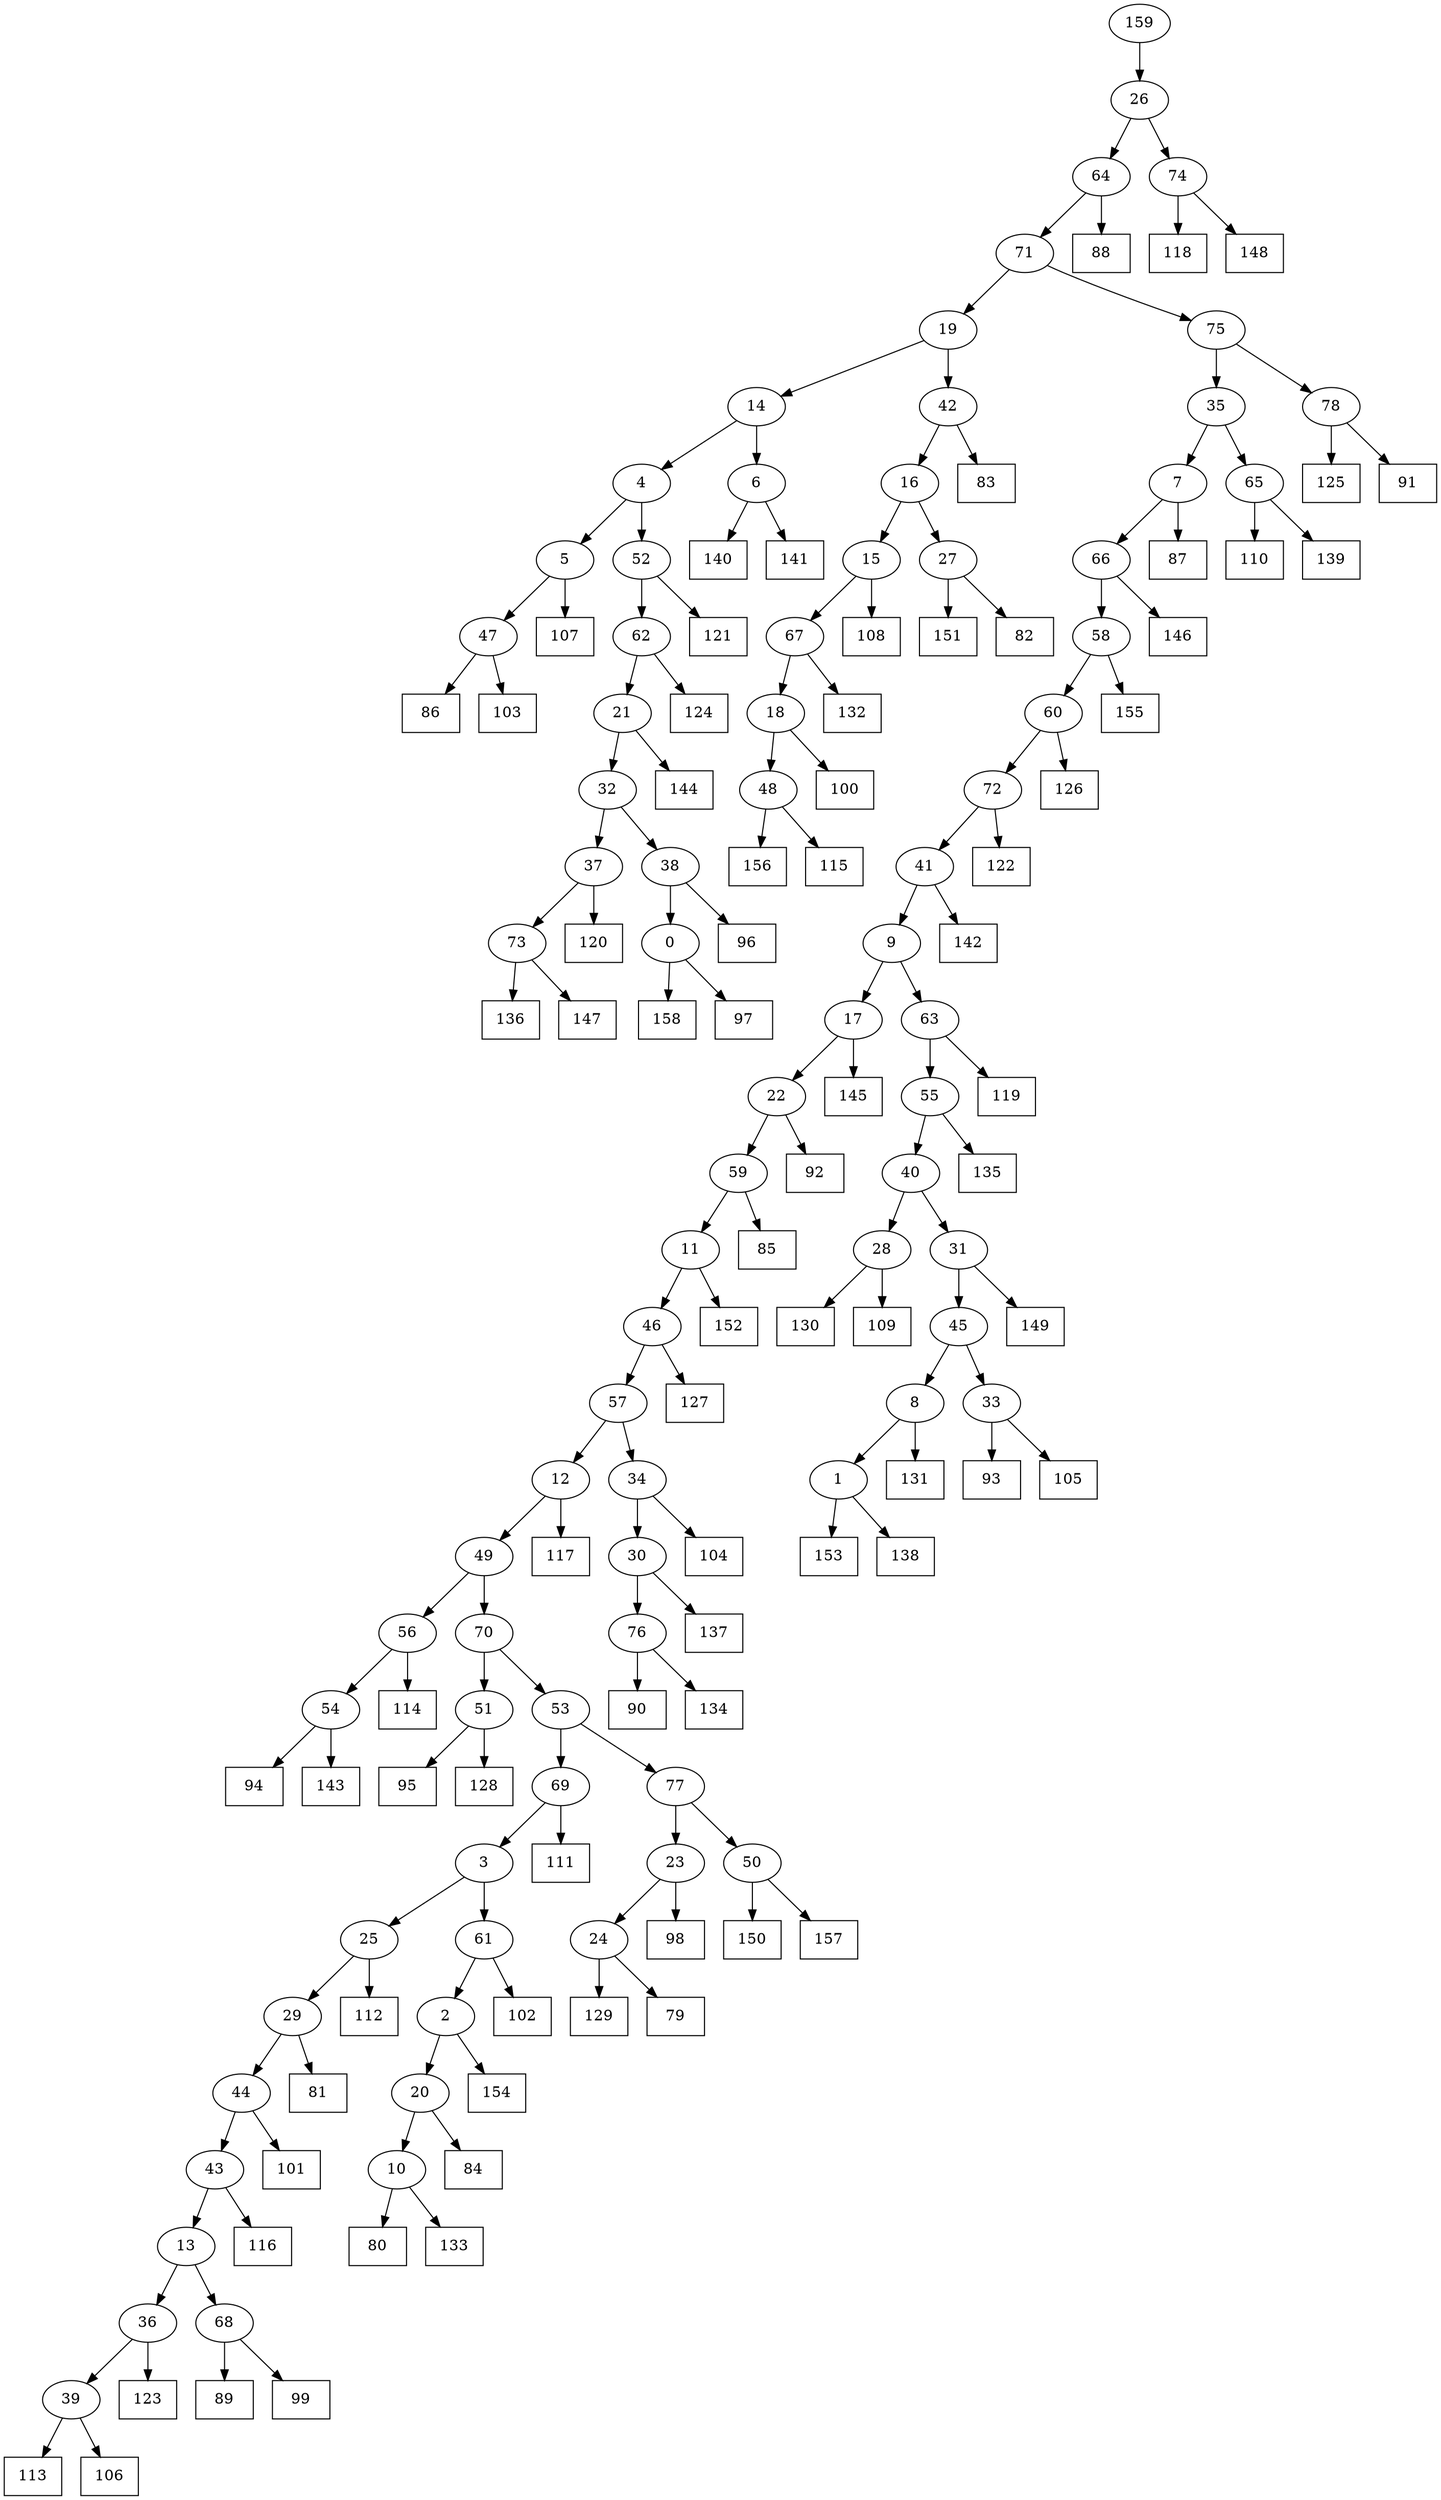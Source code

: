 digraph G {
0[label="0"];
1[label="1"];
2[label="2"];
3[label="3"];
4[label="4"];
5[label="5"];
6[label="6"];
7[label="7"];
8[label="8"];
9[label="9"];
10[label="10"];
11[label="11"];
12[label="12"];
13[label="13"];
14[label="14"];
15[label="15"];
16[label="16"];
17[label="17"];
18[label="18"];
19[label="19"];
20[label="20"];
21[label="21"];
22[label="22"];
23[label="23"];
24[label="24"];
25[label="25"];
26[label="26"];
27[label="27"];
28[label="28"];
29[label="29"];
30[label="30"];
31[label="31"];
32[label="32"];
33[label="33"];
34[label="34"];
35[label="35"];
36[label="36"];
37[label="37"];
38[label="38"];
39[label="39"];
40[label="40"];
41[label="41"];
42[label="42"];
43[label="43"];
44[label="44"];
45[label="45"];
46[label="46"];
47[label="47"];
48[label="48"];
49[label="49"];
50[label="50"];
51[label="51"];
52[label="52"];
53[label="53"];
54[label="54"];
55[label="55"];
56[label="56"];
57[label="57"];
58[label="58"];
59[label="59"];
60[label="60"];
61[label="61"];
62[label="62"];
63[label="63"];
64[label="64"];
65[label="65"];
66[label="66"];
67[label="67"];
68[label="68"];
69[label="69"];
70[label="70"];
71[label="71"];
72[label="72"];
73[label="73"];
74[label="74"];
75[label="75"];
76[label="76"];
77[label="77"];
78[label="78"];
79[shape=box,label="130"];
80[shape=box,label="93"];
81[shape=box,label="116"];
82[shape=box,label="145"];
83[shape=box,label="84"];
84[shape=box,label="136"];
85[shape=box,label="126"];
86[shape=box,label="85"];
87[shape=box,label="108"];
88[shape=box,label="152"];
89[shape=box,label="129"];
90[shape=box,label="158"];
91[shape=box,label="83"];
92[shape=box,label="147"];
93[shape=box,label="149"];
94[shape=box,label="124"];
95[shape=box,label="156"];
96[shape=box,label="118"];
97[shape=box,label="121"];
98[shape=box,label="104"];
99[shape=box,label="112"];
100[shape=box,label="153"];
101[shape=box,label="151"];
102[shape=box,label="89"];
103[shape=box,label="146"];
104[shape=box,label="113"];
105[shape=box,label="86"];
106[shape=box,label="98"];
107[shape=box,label="154"];
108[shape=box,label="131"];
109[shape=box,label="125"];
110[shape=box,label="81"];
111[shape=box,label="97"];
112[shape=box,label="120"];
113[shape=box,label="123"];
114[shape=box,label="144"];
115[shape=box,label="82"];
116[shape=box,label="142"];
117[shape=box,label="115"];
118[shape=box,label="87"];
119[shape=box,label="155"];
120[shape=box,label="110"];
121[shape=box,label="139"];
122[shape=box,label="100"];
123[shape=box,label="94"];
124[shape=box,label="101"];
125[shape=box,label="103"];
126[shape=box,label="106"];
127[shape=box,label="95"];
128[shape=box,label="128"];
129[shape=box,label="140"];
130[shape=box,label="90"];
131[shape=box,label="105"];
132[shape=box,label="137"];
133[shape=box,label="119"];
134[shape=box,label="80"];
135[shape=box,label="122"];
136[shape=box,label="117"];
137[shape=box,label="148"];
138[shape=box,label="114"];
139[shape=box,label="91"];
140[shape=box,label="92"];
141[shape=box,label="141"];
142[shape=box,label="132"];
143[shape=box,label="127"];
144[shape=box,label="107"];
145[shape=box,label="143"];
146[shape=box,label="135"];
147[shape=box,label="133"];
148[shape=box,label="96"];
149[shape=box,label="99"];
150[shape=box,label="150"];
151[shape=box,label="111"];
152[shape=box,label="79"];
153[shape=box,label="88"];
154[shape=box,label="157"];
155[shape=box,label="134"];
156[shape=box,label="109"];
157[shape=box,label="102"];
158[shape=box,label="138"];
159[label="159"];
30->132 ;
21->114 ;
33->131 ;
51->127 ;
63->133 ;
24->152 ;
0->90 ;
50->154 ;
76->155 ;
17->82 ;
42->91 ;
6->141 ;
14->6 ;
47->105 ;
41->116 ;
1->158 ;
65->121 ;
24->89 ;
72->135 ;
5->47 ;
51->128 ;
78->109 ;
3->61 ;
34->30 ;
12->49 ;
29->110 ;
28->79 ;
26->74 ;
37->112 ;
46->143 ;
7->118 ;
38->0 ;
0->111 ;
13->36 ;
60->85 ;
77->50 ;
54->123 ;
10->147 ;
27->101 ;
15->67 ;
35->65 ;
9->17 ;
27->115 ;
3->25 ;
73->92 ;
68->102 ;
39->104 ;
1->100 ;
61->2 ;
32->38 ;
33->80 ;
4->52 ;
52->97 ;
62->94 ;
58->119 ;
23->106 ;
45->33 ;
45->8 ;
22->140 ;
21->32 ;
8->1 ;
35->7 ;
68->149 ;
76->130 ;
66->103 ;
75->78 ;
10->134 ;
47->125 ;
19->14 ;
30->76 ;
42->16 ;
72->41 ;
2->107 ;
37->73 ;
73->84 ;
38->148 ;
55->40 ;
59->86 ;
26->64 ;
64->71 ;
50->150 ;
53->77 ;
17->22 ;
67->18 ;
18->122 ;
61->157 ;
43->13 ;
36->39 ;
57->34 ;
52->62 ;
62->21 ;
43->81 ;
39->126 ;
36->113 ;
59->11 ;
11->88 ;
20->10 ;
8->108 ;
54->145 ;
67->142 ;
14->4 ;
4->5 ;
2->20 ;
20->83 ;
5->144 ;
48->95 ;
13->68 ;
16->15 ;
15->87 ;
22->59 ;
56->138 ;
64->153 ;
77->23 ;
23->24 ;
34->98 ;
66->58 ;
58->60 ;
78->139 ;
25->99 ;
32->37 ;
9->63 ;
74->96 ;
63->55 ;
49->70 ;
70->51 ;
69->3 ;
55->146 ;
18->48 ;
48->117 ;
25->29 ;
11->46 ;
46->57 ;
41->9 ;
71->75 ;
75->35 ;
7->66 ;
57->12 ;
12->136 ;
49->56 ;
56->54 ;
159->26 ;
31->45 ;
65->120 ;
29->44 ;
44->43 ;
60->72 ;
71->19 ;
19->42 ;
6->129 ;
40->28 ;
28->156 ;
44->124 ;
70->53 ;
16->27 ;
53->69 ;
69->151 ;
74->137 ;
40->31 ;
31->93 ;
}
